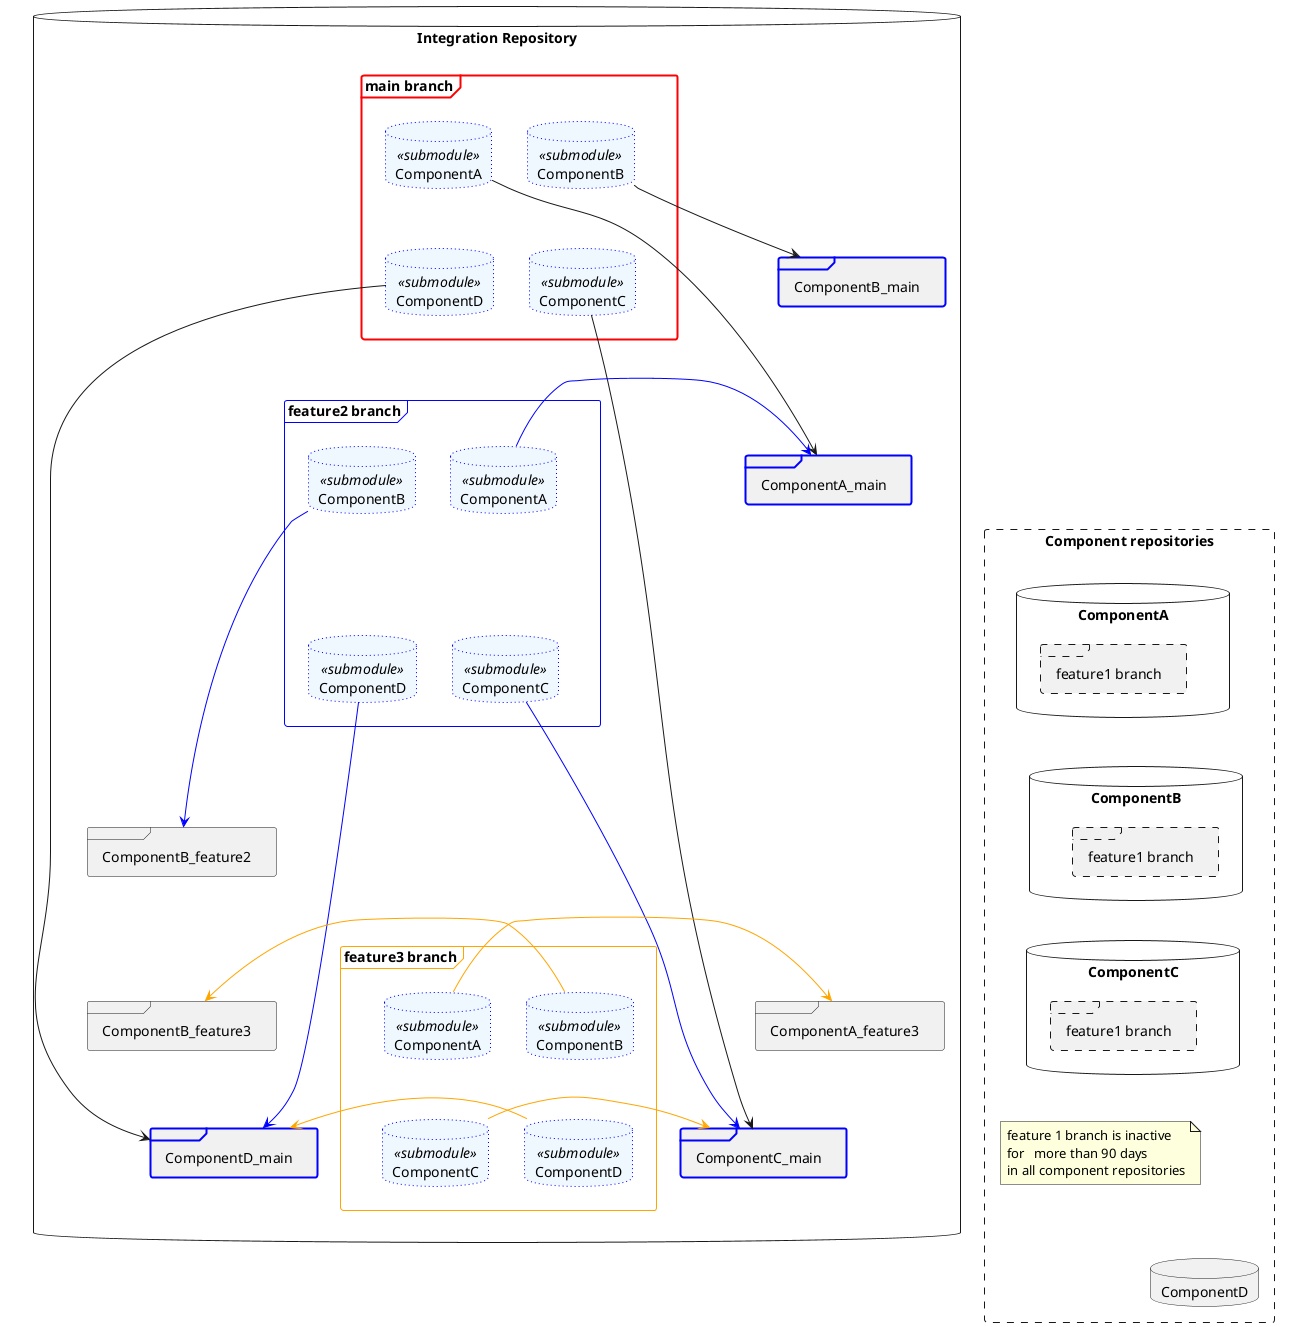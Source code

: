 @startuml
skinparam database<<submodule>> {
  backgroundColor aliceblue
  borderColor blue
}
skinparam frame<<main>> {
  backgroundColor aliceblue
  borderColor blue
  borderThickness 2
}
'skinparam linetype polyline

database "Integration Repository" as Integration {
    frame "main branch" as integration_main   #line.bold;line:red {
        database  "ComponentA" as Integration_main_ComponentA<<submodule>>  #line.dotted
        database  "ComponentB" as Integration_main_ComponentB<<submodule>>  #line.dotted
        database  "ComponentC" as Integration_main_ComponentC<<submodule>>  #line.dotted
        database  "ComponentD" as Integration_main_ComponentD<<submodule>>  #line.dotted
        
        'Integration_main_ComponentA -[hidden]-> Integration_main_ComponentB
        Integration_main_ComponentA -[hidden]- Integration_main_ComponentC
        Integration_main_ComponentA -[hidden]- Integration_main_ComponentD
    }
    
    Integration_main_ComponentA --> ComponentA_main
    Integration_main_ComponentB --> ComponentB_main
    Integration_main_ComponentC --> ComponentC_main
    Integration_main_ComponentD --> ComponentD_main
     

    
    frame "feature2 branch" as integration_feature2  #line:blue  {
        database  "ComponentA" as Integration_feature2_ComponentA<<submodule>>  #line.dotted
        database  "ComponentB" as Integration_feature2_ComponentB<<submodule>>  #line.dotted
        database  "ComponentC" as Integration_feature2_ComponentC<<submodule>>  #line.dotted
        database  "ComponentD" as Integration_feature2_ComponentD<<submodule>>  #line.dotted
        
        
        'Integration_feature2_ComponentA -[hidden]- Integration_feature2_ComponentB
        Integration_feature2_ComponentA -[hidden]- Integration_feature2_ComponentC
        Integration_feature2_ComponentA -[hidden]- Integration_feature2_ComponentD
    }
    
    Integration_feature2_ComponentA -[#blue]> ComponentA_main
    Integration_feature2_ComponentB -[#blue]> ComponentB_feature2
    Integration_feature2_ComponentC -[#blue]> ComponentC_main
    Integration_feature2_ComponentD -[#blue]> ComponentD_main
    
    frame "feature3 branch" as integration_feature3  #line:orange  {
        database  "ComponentA" as Integration_feature3_ComponentA<<submodule>>  #line.dotted
        database  "ComponentB" as Integration_feature3_ComponentB<<submodule>>  #line.dotted
        database  "ComponentC" as Integration_feature3_ComponentC<<submodule>>  #line.dotted
        database  "ComponentD" as Integration_feature3_ComponentD<<submodule>>  #line.dotted
        
        
        'Integration_feature3_ComponentA -[hidden]-> Integration_feature3_ComponentB
        Integration_feature3_ComponentA -[hidden]-> Integration_feature3_ComponentC
        Integration_feature3_ComponentA -[hidden]-> Integration_feature3_ComponentD
    }
    
    Integration_feature3_ComponentA -[#orange]> ComponentA_feature3
    Integration_feature3_ComponentB -[#orange]> ComponentB_feature3
    Integration_feature3_ComponentC -[#orange]> ComponentC_main
    Integration_feature3_ComponentD -[#orange]> ComponentD_main
    
    integration_main -[hidden]--- integration_feature2
    integration_feature2 -[hidden]--- integration_feature3
}

    
rectangle "Component repositories" as components #line.dashed {
	database ComponentA {
	    frame "main branch" as ComponentA_main  #line.bold;line:blue {
	    }
	    frame "feature1 branch" as ComponentA_feature1 #line.dashed {
	    }
	    frame "feature3 branch" as ComponentA_feature3 {
	    }
	    ComponentA_main -[hidden]-> ComponentA_feature1
	    ComponentA_feature1 -[hidden]-> ComponentA_feature3
	}
	database ComponentB {
	    frame "main branch" as ComponentB_main   #line.bold;line:blue {
	    }
	    frame "feature1 branch" as ComponentB_feature1 #line.dashed {
	    }
	    frame "feature2 branch" as ComponentB_feature2 {
	    }
	    frame "feature3 branch" as ComponentB_feature3 {
	    }
	    ComponentB_main -[hidden]- ComponentB_feature1
	    ComponentB_feature1 -[hidden]- ComponentB_feature2
	    ComponentB_feature2 -[hidden]- ComponentB_feature3
	}
	
	database ComponentC {
	    frame "main branch" as ComponentC_main   #line.bold;line:blue {
	    }
	    frame "feature1 branch" as ComponentC_feature1 #line.dashed {
	    }
	    ComponentC_main -[hidden]-> ComponentC_feature1
	}
	database ComponentD {
	    frame "main branch" as ComponentD_main   #line.bold;line:blue {
	    }
	}
    note as note_feature1
    	feature 1 branch is inactive 
    	for	more than 90 days 
    	in all component repositories
    end note	
	
	
	ComponentA -[hidden]- ComponentB
	ComponentB -[hidden]- ComponentC
	ComponentC -[hidden]-- ComponentD
	ComponentA -[hidden]--- note_feature1
}

@enduml
